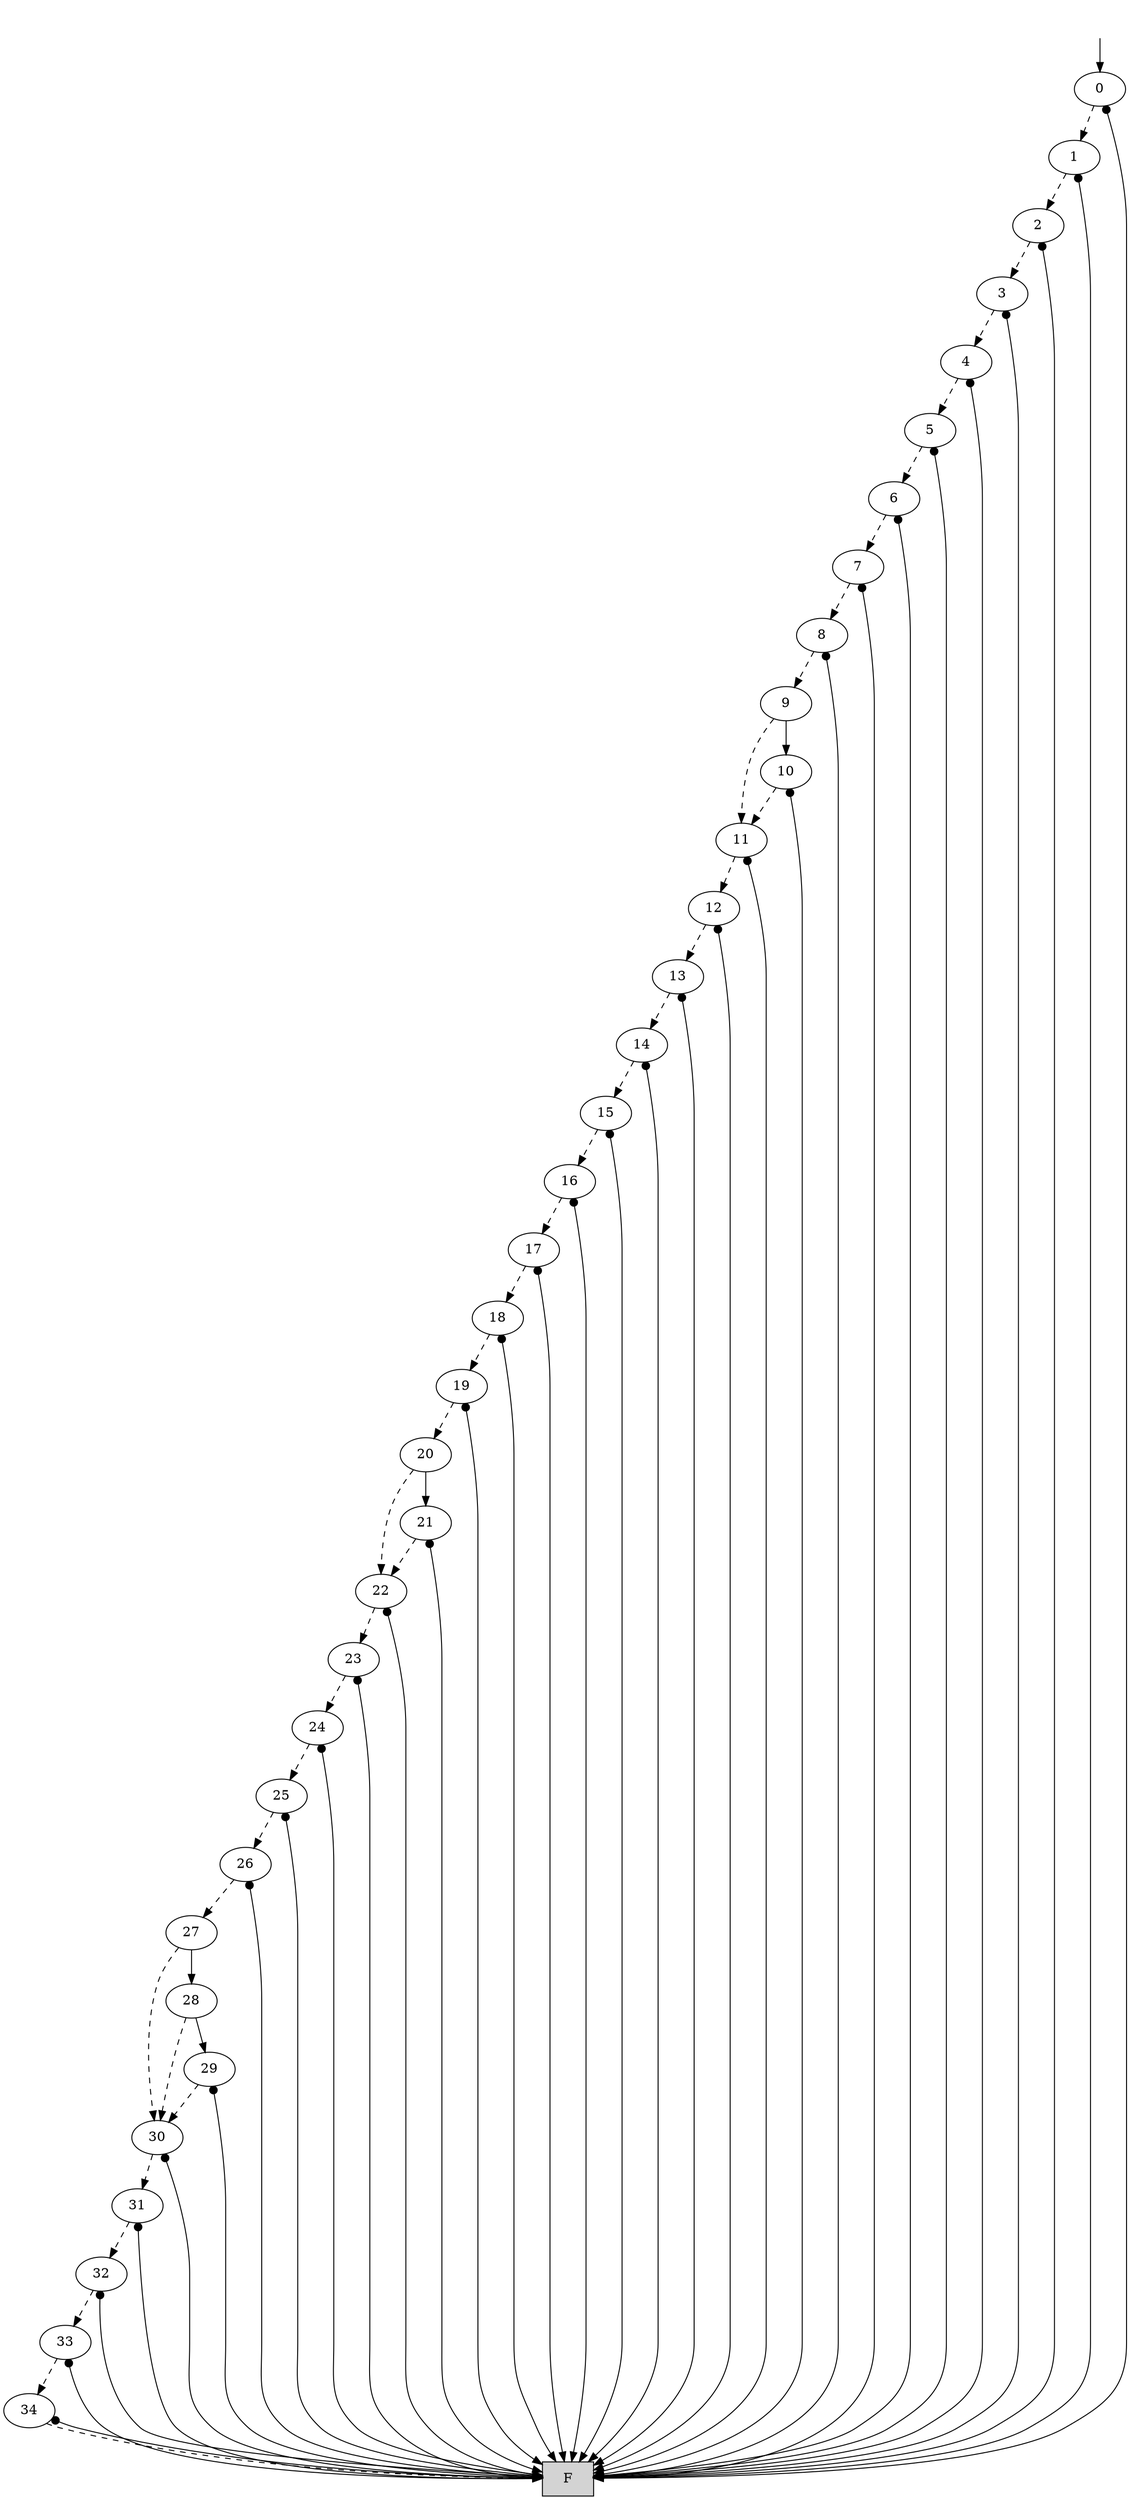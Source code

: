 digraph "DD" {
graph [dpi = 300];
center = true;
edge [dir = forward];
root [style=invis];
root -> 58720416 [style=solid dir=both arrowtail=none];
58720416 [label="0"];
58720415 [label="1"];
58720414 [label="2"];
58720413 [label="3"];
58720412 [label="4"];
58720411 [label="5"];
58720410 [label="6"];
58720409 [label="7"];
58720408 [label="8"];
58720407 [label="9"];
58720406 [label="11"];
58720405 [label="12"];
50331661 [label="13"];
58720404 [label="14"];
50331660 [label="15"];
58720403 [label="16"];
50331659 [label="17"];
50331658 [label="18"];
58720402 [label="19"];
50331657 [label="20"];
25165829 [label="22"];
58720401 [label="23"];
58720400 [label="24"];
25165828 [label="25"];
50331656 [label="26"];
25165827 [label="27"];
50331655 [label="30"];
50331654 [label="31"];
58720399 [label="32"];
58720398 [label="33"];
58720290 [label="34"];
0 [shape=box, style=filled, label="F"];
58720290 -> 0 [style=dashed];
58720290 -> 0 [style=solid dir=both arrowtail=dot];
58720398 -> 58720290 [style=dashed];
58720398 -> 0 [style=solid dir=both arrowtail=dot];
58720399 -> 58720398 [style=dashed];
58720399 -> 0 [style=solid dir=both arrowtail=dot];
50331654 -> 58720399 [style=dashed];
50331654 -> 0 [style=solid dir=both arrowtail=dot];
50331655 -> 50331654 [style=dashed];
50331655 -> 0 [style=solid dir=both arrowtail=dot];
16777218 [label="28"];
8388609 [label="29"];
8388609 -> 50331655 [style=dashed];
8388609 -> 0 [style=solid dir=both arrowtail=dot];
16777218 -> 50331655 [style=dashed];
16777218 -> 8388609 [style=solid dir=both arrowtail=none];
25165827 -> 50331655 [style=dashed];
25165827 -> 16777218 [style=solid dir=both arrowtail=none];
50331656 -> 25165827 [style=dashed];
50331656 -> 0 [style=solid dir=both arrowtail=dot];
25165828 -> 50331656 [style=dashed];
25165828 -> 0 [style=solid dir=both arrowtail=dot];
58720400 -> 25165828 [style=dashed];
58720400 -> 0 [style=solid dir=both arrowtail=dot];
58720401 -> 58720400 [style=dashed];
58720401 -> 0 [style=solid dir=both arrowtail=dot];
25165829 -> 58720401 [style=dashed];
25165829 -> 0 [style=solid dir=both arrowtail=dot];
25165830 [label="21"];
25165830 -> 25165829 [style=dashed];
25165830 -> 0 [style=solid dir=both arrowtail=dot];
50331657 -> 25165829 [style=dashed];
50331657 -> 25165830 [style=solid dir=both arrowtail=none];
58720402 -> 50331657 [style=dashed];
58720402 -> 0 [style=solid dir=both arrowtail=dot];
50331658 -> 58720402 [style=dashed];
50331658 -> 0 [style=solid dir=both arrowtail=dot];
50331659 -> 50331658 [style=dashed];
50331659 -> 0 [style=solid dir=both arrowtail=dot];
58720403 -> 50331659 [style=dashed];
58720403 -> 0 [style=solid dir=both arrowtail=dot];
50331660 -> 58720403 [style=dashed];
50331660 -> 0 [style=solid dir=both arrowtail=dot];
58720404 -> 50331660 [style=dashed];
58720404 -> 0 [style=solid dir=both arrowtail=dot];
50331661 -> 58720404 [style=dashed];
50331661 -> 0 [style=solid dir=both arrowtail=dot];
58720405 -> 50331661 [style=dashed];
58720405 -> 0 [style=solid dir=both arrowtail=dot];
58720406 -> 58720405 [style=dashed];
58720406 -> 0 [style=solid dir=both arrowtail=dot];
50331662 [label="10"];
50331662 -> 58720406 [style=dashed];
50331662 -> 0 [style=solid dir=both arrowtail=dot];
58720407 -> 58720406 [style=dashed];
58720407 -> 50331662 [style=solid dir=both arrowtail=none];
58720408 -> 58720407 [style=dashed];
58720408 -> 0 [style=solid dir=both arrowtail=dot];
58720409 -> 58720408 [style=dashed];
58720409 -> 0 [style=solid dir=both arrowtail=dot];
58720410 -> 58720409 [style=dashed];
58720410 -> 0 [style=solid dir=both arrowtail=dot];
58720411 -> 58720410 [style=dashed];
58720411 -> 0 [style=solid dir=both arrowtail=dot];
58720412 -> 58720411 [style=dashed];
58720412 -> 0 [style=solid dir=both arrowtail=dot];
58720413 -> 58720412 [style=dashed];
58720413 -> 0 [style=solid dir=both arrowtail=dot];
58720414 -> 58720413 [style=dashed];
58720414 -> 0 [style=solid dir=both arrowtail=dot];
58720415 -> 58720414 [style=dashed];
58720415 -> 0 [style=solid dir=both arrowtail=dot];
58720416 -> 58720415 [style=dashed];
58720416 -> 0 [style=solid dir=both arrowtail=dot];
}
// Mapping from BDD nodes to DFT BEs as follows: 
// 0 -> A1
// 1 -> A2
// 2 -> A3
// 3 -> B
// 4 -> C
// 5 -> D
// 6 -> E1
// 7 -> E2
// 8 -> E3
// 9 -> F1
// 10 -> F2
// 11 -> G1
// 12 -> G2
// 13 -> G3
// 14 -> H1
// 15 -> H2
// 16 -> H3
// 17 -> I1
// 18 -> I2
// 19 -> I3
// 20 -> J1
// 21 -> J2
// 22 -> K
// 23 -> L
// 24 -> M1
// 25 -> M2
// 26 -> M3
// 27 -> N1
// 28 -> N2
// 29 -> N3
// 30 -> O
// 31 -> P
// 32 -> Q
// 33 -> R
// 34 -> S
